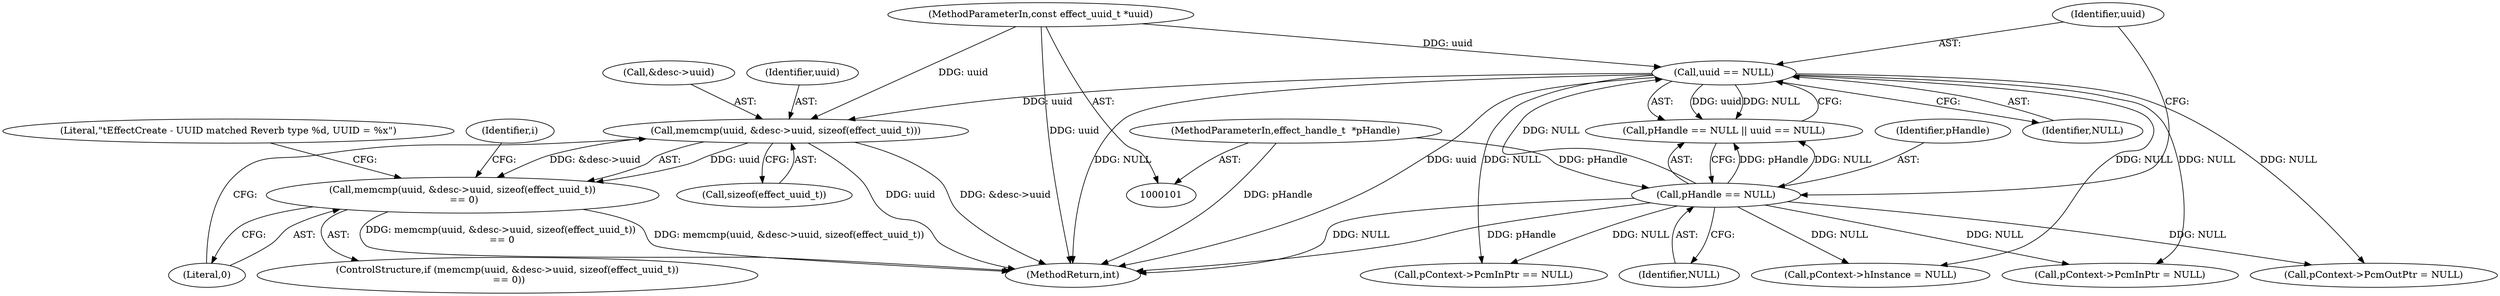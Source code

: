 digraph "0_Android_aeea52da00d210587fb3ed895de3d5f2e0264c88_5@API" {
"1000151" [label="(Call,memcmp(uuid, &desc->uuid, sizeof(effect_uuid_t)))"];
"1000125" [label="(Call,uuid == NULL)"];
"1000102" [label="(MethodParameterIn,const effect_uuid_t *uuid)"];
"1000122" [label="(Call,pHandle == NULL)"];
"1000105" [label="(MethodParameterIn,effect_handle_t  *pHandle)"];
"1000150" [label="(Call,memcmp(uuid, &desc->uuid, sizeof(effect_uuid_t))\n == 0)"];
"1000185" [label="(Call,pContext->hInstance = NULL)"];
"1000157" [label="(Call,sizeof(effect_uuid_t))"];
"1000150" [label="(Call,memcmp(uuid, &desc->uuid, sizeof(effect_uuid_t))\n == 0)"];
"1000142" [label="(Identifier,i)"];
"1000127" [label="(Identifier,NULL)"];
"1000162" [label="(Literal,\"\tEffectCreate - UUID matched Reverb type %d, UUID = %x\")"];
"1000122" [label="(Call,pHandle == NULL)"];
"1000125" [label="(Call,uuid == NULL)"];
"1000283" [label="(Call,pContext->PcmOutPtr = NULL)"];
"1000304" [label="(Call,pContext->PcmInPtr == NULL)"];
"1000159" [label="(Literal,0)"];
"1000149" [label="(ControlStructure,if (memcmp(uuid, &desc->uuid, sizeof(effect_uuid_t))\n == 0))"];
"1000121" [label="(Call,pHandle == NULL || uuid == NULL)"];
"1000102" [label="(MethodParameterIn,const effect_uuid_t *uuid)"];
"1000278" [label="(Call,pContext->PcmInPtr = NULL)"];
"1000153" [label="(Call,&desc->uuid)"];
"1000151" [label="(Call,memcmp(uuid, &desc->uuid, sizeof(effect_uuid_t)))"];
"1000126" [label="(Identifier,uuid)"];
"1000105" [label="(MethodParameterIn,effect_handle_t  *pHandle)"];
"1000152" [label="(Identifier,uuid)"];
"1000353" [label="(MethodReturn,int)"];
"1000123" [label="(Identifier,pHandle)"];
"1000124" [label="(Identifier,NULL)"];
"1000151" -> "1000150"  [label="AST: "];
"1000151" -> "1000157"  [label="CFG: "];
"1000152" -> "1000151"  [label="AST: "];
"1000153" -> "1000151"  [label="AST: "];
"1000157" -> "1000151"  [label="AST: "];
"1000159" -> "1000151"  [label="CFG: "];
"1000151" -> "1000353"  [label="DDG: uuid"];
"1000151" -> "1000353"  [label="DDG: &desc->uuid"];
"1000151" -> "1000150"  [label="DDG: uuid"];
"1000151" -> "1000150"  [label="DDG: &desc->uuid"];
"1000125" -> "1000151"  [label="DDG: uuid"];
"1000102" -> "1000151"  [label="DDG: uuid"];
"1000125" -> "1000121"  [label="AST: "];
"1000125" -> "1000127"  [label="CFG: "];
"1000126" -> "1000125"  [label="AST: "];
"1000127" -> "1000125"  [label="AST: "];
"1000121" -> "1000125"  [label="CFG: "];
"1000125" -> "1000353"  [label="DDG: uuid"];
"1000125" -> "1000353"  [label="DDG: NULL"];
"1000125" -> "1000121"  [label="DDG: uuid"];
"1000125" -> "1000121"  [label="DDG: NULL"];
"1000102" -> "1000125"  [label="DDG: uuid"];
"1000122" -> "1000125"  [label="DDG: NULL"];
"1000125" -> "1000185"  [label="DDG: NULL"];
"1000125" -> "1000278"  [label="DDG: NULL"];
"1000125" -> "1000283"  [label="DDG: NULL"];
"1000125" -> "1000304"  [label="DDG: NULL"];
"1000102" -> "1000101"  [label="AST: "];
"1000102" -> "1000353"  [label="DDG: uuid"];
"1000122" -> "1000121"  [label="AST: "];
"1000122" -> "1000124"  [label="CFG: "];
"1000123" -> "1000122"  [label="AST: "];
"1000124" -> "1000122"  [label="AST: "];
"1000126" -> "1000122"  [label="CFG: "];
"1000121" -> "1000122"  [label="CFG: "];
"1000122" -> "1000353"  [label="DDG: pHandle"];
"1000122" -> "1000353"  [label="DDG: NULL"];
"1000122" -> "1000121"  [label="DDG: pHandle"];
"1000122" -> "1000121"  [label="DDG: NULL"];
"1000105" -> "1000122"  [label="DDG: pHandle"];
"1000122" -> "1000185"  [label="DDG: NULL"];
"1000122" -> "1000278"  [label="DDG: NULL"];
"1000122" -> "1000283"  [label="DDG: NULL"];
"1000122" -> "1000304"  [label="DDG: NULL"];
"1000105" -> "1000101"  [label="AST: "];
"1000105" -> "1000353"  [label="DDG: pHandle"];
"1000150" -> "1000149"  [label="AST: "];
"1000150" -> "1000159"  [label="CFG: "];
"1000159" -> "1000150"  [label="AST: "];
"1000162" -> "1000150"  [label="CFG: "];
"1000142" -> "1000150"  [label="CFG: "];
"1000150" -> "1000353"  [label="DDG: memcmp(uuid, &desc->uuid, sizeof(effect_uuid_t))"];
"1000150" -> "1000353"  [label="DDG: memcmp(uuid, &desc->uuid, sizeof(effect_uuid_t))\n == 0"];
}
